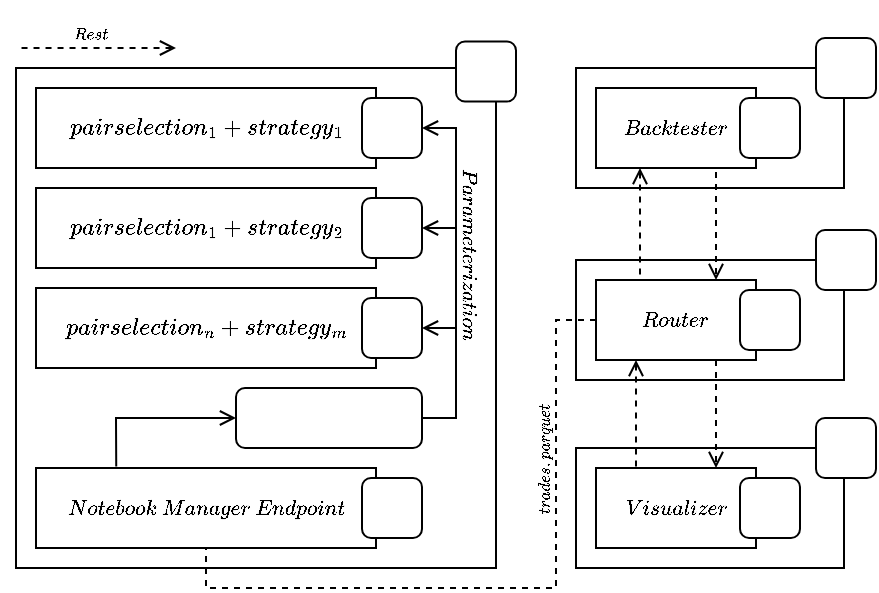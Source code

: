 <mxfile version="26.0.9">
  <diagram name="Seite-1" id="L7MVbHks1wC4qLw8l7rD">
    <mxGraphModel dx="731" dy="473" grid="1" gridSize="10" guides="1" tooltips="1" connect="1" arrows="1" fold="1" page="1" pageScale="1" pageWidth="827" pageHeight="1169" math="1" shadow="0">
      <root>
        <mxCell id="0" />
        <mxCell id="1" parent="0" />
        <mxCell id="TGkId5NlIgiJe03Q-OVa-39" value="" style="rounded=0;whiteSpace=wrap;html=1;" vertex="1" parent="1">
          <mxGeometry x="30" y="70" width="240" height="250" as="geometry" />
        </mxCell>
        <mxCell id="TGkId5NlIgiJe03Q-OVa-1" value="$$&amp;nbsp;pairselection_1 + strategy_1$$" style="rounded=0;whiteSpace=wrap;html=1;fontSize=10;" vertex="1" parent="1">
          <mxGeometry x="40" y="80" width="170" height="40" as="geometry" />
        </mxCell>
        <mxCell id="TGkId5NlIgiJe03Q-OVa-2" value="$$&amp;nbsp;pairselection_1 + strategy_2$$" style="rounded=0;whiteSpace=wrap;html=1;fontSize=10;" vertex="1" parent="1">
          <mxGeometry x="40" y="130" width="170" height="40" as="geometry" />
        </mxCell>
        <mxCell id="TGkId5NlIgiJe03Q-OVa-3" value="$$&amp;nbsp;pairselection_n + strategy_m$$" style="rounded=0;whiteSpace=wrap;html=1;fontSize=10;" vertex="1" parent="1">
          <mxGeometry x="40" y="180" width="170" height="40" as="geometry" />
        </mxCell>
        <mxCell id="TGkId5NlIgiJe03Q-OVa-9" value="" style="whiteSpace=wrap;html=1;aspect=fixed;rounded=1;" vertex="1" parent="1">
          <mxGeometry x="203" y="85" width="30" height="30" as="geometry" />
        </mxCell>
        <mxCell id="TGkId5NlIgiJe03Q-OVa-10" value="" style="whiteSpace=wrap;html=1;aspect=fixed;rounded=1;" vertex="1" parent="1">
          <mxGeometry x="203" y="135" width="30" height="30" as="geometry" />
        </mxCell>
        <mxCell id="TGkId5NlIgiJe03Q-OVa-11" value="" style="whiteSpace=wrap;html=1;aspect=fixed;rounded=1;" vertex="1" parent="1">
          <mxGeometry x="203" y="185" width="30" height="30" as="geometry" />
        </mxCell>
        <mxCell id="TGkId5NlIgiJe03Q-OVa-12" value="" style="shape=image;verticalLabelPosition=bottom;labelBackgroundColor=default;verticalAlign=top;aspect=fixed;imageAspect=0;image=https://upload.wikimedia.org/wikipedia/commons/thumb/3/38/Jupyter_logo.svg/1200px-Jupyter_logo.svg.png;" vertex="1" parent="1">
          <mxGeometry x="207.22" y="87.5" width="21.56" height="25" as="geometry" />
        </mxCell>
        <mxCell id="TGkId5NlIgiJe03Q-OVa-13" value="" style="shape=image;verticalLabelPosition=bottom;labelBackgroundColor=default;verticalAlign=top;aspect=fixed;imageAspect=0;image=https://upload.wikimedia.org/wikipedia/commons/thumb/3/38/Jupyter_logo.svg/1200px-Jupyter_logo.svg.png;" vertex="1" parent="1">
          <mxGeometry x="207.22" y="137.5" width="21.56" height="25" as="geometry" />
        </mxCell>
        <mxCell id="TGkId5NlIgiJe03Q-OVa-14" value="" style="shape=image;verticalLabelPosition=bottom;labelBackgroundColor=default;verticalAlign=top;aspect=fixed;imageAspect=0;image=https://upload.wikimedia.org/wikipedia/commons/thumb/3/38/Jupyter_logo.svg/1200px-Jupyter_logo.svg.png;" vertex="1" parent="1">
          <mxGeometry x="207.22" y="187.5" width="21.56" height="25" as="geometry" />
        </mxCell>
        <mxCell id="TGkId5NlIgiJe03Q-OVa-21" value="&lt;span style=&quot;color: rgb(0, 0, 0); font-family: Helvetica; font-style: normal; font-variant-ligatures: normal; font-variant-caps: normal; font-weight: 400; letter-spacing: normal; orphans: 2; text-indent: 0px; text-transform: none; widows: 2; word-spacing: 0px; -webkit-text-stroke-width: 0px; white-space: normal; background-color: rgb(251, 251, 251); text-decoration-thickness: initial; text-decoration-style: initial; text-decoration-color: initial; float: none; display: inline !important;&quot;&gt;$$&amp;nbsp;Parameterization$$&lt;/span&gt;" style="text;whiteSpace=wrap;html=1;rotation=90;align=center;fontSize=9;" vertex="1" parent="1">
          <mxGeometry x="213.22" y="143.5" width="90" height="40" as="geometry" />
        </mxCell>
        <mxCell id="TGkId5NlIgiJe03Q-OVa-29" value="" style="rounded=1;whiteSpace=wrap;html=1;" vertex="1" parent="1">
          <mxGeometry x="140" y="230" width="93" height="30" as="geometry" />
        </mxCell>
        <mxCell id="TGkId5NlIgiJe03Q-OVa-30" value="" style="endArrow=open;html=1;rounded=0;exitX=1;exitY=0.5;exitDx=0;exitDy=0;entryX=1;entryY=0.5;entryDx=0;entryDy=0;endFill=0;" edge="1" parent="1" source="TGkId5NlIgiJe03Q-OVa-29" target="TGkId5NlIgiJe03Q-OVa-11">
          <mxGeometry width="50" height="50" relative="1" as="geometry">
            <mxPoint x="240" y="250" as="sourcePoint" />
            <mxPoint x="290" y="200" as="targetPoint" />
            <Array as="points">
              <mxPoint x="250" y="245" />
              <mxPoint x="250" y="200" />
            </Array>
          </mxGeometry>
        </mxCell>
        <mxCell id="TGkId5NlIgiJe03Q-OVa-31" value="" style="endArrow=open;html=1;rounded=0;exitX=1;exitY=0.5;exitDx=0;exitDy=0;entryX=1;entryY=0.5;entryDx=0;entryDy=0;endFill=0;" edge="1" parent="1" source="TGkId5NlIgiJe03Q-OVa-29" target="TGkId5NlIgiJe03Q-OVa-10">
          <mxGeometry width="50" height="50" relative="1" as="geometry">
            <mxPoint x="243" y="255" as="sourcePoint" />
            <mxPoint x="243" y="210" as="targetPoint" />
            <Array as="points">
              <mxPoint x="250" y="245" />
              <mxPoint x="250" y="150" />
            </Array>
          </mxGeometry>
        </mxCell>
        <mxCell id="TGkId5NlIgiJe03Q-OVa-32" value="" style="endArrow=open;html=1;rounded=0;exitX=1;exitY=0.5;exitDx=0;exitDy=0;entryX=1;entryY=0.5;entryDx=0;entryDy=0;endFill=0;" edge="1" parent="1" source="TGkId5NlIgiJe03Q-OVa-29" target="TGkId5NlIgiJe03Q-OVa-9">
          <mxGeometry width="50" height="50" relative="1" as="geometry">
            <mxPoint x="270" y="232.5" as="sourcePoint" />
            <mxPoint x="270" y="137.5" as="targetPoint" />
            <Array as="points">
              <mxPoint x="250" y="245" />
              <mxPoint x="250" y="190" />
              <mxPoint x="250" y="100" />
            </Array>
          </mxGeometry>
        </mxCell>
        <mxCell id="TGkId5NlIgiJe03Q-OVa-33" value="" style="shape=image;verticalLabelPosition=bottom;labelBackgroundColor=default;verticalAlign=top;aspect=fixed;imageAspect=0;image=https://media.githubusercontent.com/media/nteract/logos/master/nteract_papermill/exports/images/png/papermill_logo_wide.png;" vertex="1" parent="1">
          <mxGeometry x="147.11" y="235.63" width="78.78" height="18.74" as="geometry" />
        </mxCell>
        <mxCell id="TGkId5NlIgiJe03Q-OVa-34" value="&lt;span&gt;$$ Notebook \ Manager \ Endpoint $$&lt;/span&gt;" style="rounded=0;whiteSpace=wrap;html=1;fontSize=9;" vertex="1" parent="1">
          <mxGeometry x="40" y="270" width="170" height="40" as="geometry" />
        </mxCell>
        <mxCell id="TGkId5NlIgiJe03Q-OVa-35" value="" style="whiteSpace=wrap;html=1;aspect=fixed;rounded=1;" vertex="1" parent="1">
          <mxGeometry x="203" y="275" width="30" height="30" as="geometry" />
        </mxCell>
        <mxCell id="TGkId5NlIgiJe03Q-OVa-36" value="" style="shape=image;verticalLabelPosition=bottom;labelBackgroundColor=default;verticalAlign=top;aspect=fixed;imageAspect=0;image=https://upload.wikimedia.org/wikipedia/commons/thumb/c/c3/Python-logo-notext.svg/1869px-Python-logo-notext.svg.png;clipPath=inset(0% 7.88% 15.33% 0%);" vertex="1" parent="1">
          <mxGeometry x="207.11" y="279" width="21.79" height="22" as="geometry" />
        </mxCell>
        <mxCell id="TGkId5NlIgiJe03Q-OVa-38" value="" style="endArrow=open;html=1;rounded=0;exitX=0.236;exitY=-0.019;exitDx=0;exitDy=0;entryX=0;entryY=0.5;entryDx=0;entryDy=0;exitPerimeter=0;endFill=0;" edge="1" parent="1" source="TGkId5NlIgiJe03Q-OVa-34" target="TGkId5NlIgiJe03Q-OVa-29">
          <mxGeometry width="50" height="50" relative="1" as="geometry">
            <mxPoint x="120" y="360" as="sourcePoint" />
            <mxPoint x="170" y="310" as="targetPoint" />
            <Array as="points">
              <mxPoint x="80" y="245" />
            </Array>
          </mxGeometry>
        </mxCell>
        <mxCell id="TGkId5NlIgiJe03Q-OVa-40" value="" style="whiteSpace=wrap;html=1;aspect=fixed;rounded=1;" vertex="1" parent="1">
          <mxGeometry x="250" y="56.75" width="30" height="30" as="geometry" />
        </mxCell>
        <mxCell id="TGkId5NlIgiJe03Q-OVa-41" value="" style="shape=image;verticalLabelPosition=bottom;labelBackgroundColor=default;verticalAlign=top;aspect=fixed;imageAspect=0;image=https://cdn4.iconfinder.com/data/icons/logos-and-brands/512/97_Docker_logo_logos-512.png;" vertex="1" parent="1">
          <mxGeometry x="252.75" y="58.5" width="26.5" height="26.5" as="geometry" />
        </mxCell>
        <mxCell id="TGkId5NlIgiJe03Q-OVa-42" value="" style="rounded=0;whiteSpace=wrap;html=1;" vertex="1" parent="1">
          <mxGeometry x="310" y="70" width="134" height="60" as="geometry" />
        </mxCell>
        <mxCell id="TGkId5NlIgiJe03Q-OVa-44" value="&lt;span&gt;$$ Backtester $$&lt;/span&gt;" style="rounded=0;whiteSpace=wrap;html=1;fontSize=9;" vertex="1" parent="1">
          <mxGeometry x="320" y="80" width="80" height="40" as="geometry" />
        </mxCell>
        <mxCell id="TGkId5NlIgiJe03Q-OVa-47" value="" style="whiteSpace=wrap;html=1;aspect=fixed;rounded=1;" vertex="1" parent="1">
          <mxGeometry x="392" y="85" width="30" height="30" as="geometry" />
        </mxCell>
        <mxCell id="TGkId5NlIgiJe03Q-OVa-48" value="" style="shape=image;verticalLabelPosition=bottom;labelBackgroundColor=default;verticalAlign=top;aspect=fixed;imageAspect=0;image=https://upload.wikimedia.org/wikipedia/commons/thumb/c/c3/Python-logo-notext.svg/1869px-Python-logo-notext.svg.png;clipPath=inset(0% 7.88% 15.33% 0%);" vertex="1" parent="1">
          <mxGeometry x="396.11" y="89" width="21.79" height="22" as="geometry" />
        </mxCell>
        <mxCell id="TGkId5NlIgiJe03Q-OVa-51" value="" style="whiteSpace=wrap;html=1;aspect=fixed;rounded=1;" vertex="1" parent="1">
          <mxGeometry x="430" y="55" width="30" height="30" as="geometry" />
        </mxCell>
        <mxCell id="TGkId5NlIgiJe03Q-OVa-52" value="" style="shape=image;verticalLabelPosition=bottom;labelBackgroundColor=default;verticalAlign=top;aspect=fixed;imageAspect=0;image=https://cdn4.iconfinder.com/data/icons/logos-and-brands/512/97_Docker_logo_logos-512.png;" vertex="1" parent="1">
          <mxGeometry x="432.75" y="56.75" width="26.5" height="26.5" as="geometry" />
        </mxCell>
        <mxCell id="TGkId5NlIgiJe03Q-OVa-54" value="" style="rounded=0;whiteSpace=wrap;html=1;" vertex="1" parent="1">
          <mxGeometry x="310" y="260" width="134" height="60" as="geometry" />
        </mxCell>
        <mxCell id="TGkId5NlIgiJe03Q-OVa-55" value="&lt;span&gt;$$ Visualizer&amp;nbsp;$$&lt;/span&gt;" style="rounded=0;whiteSpace=wrap;html=1;fontSize=9;" vertex="1" parent="1">
          <mxGeometry x="320" y="270" width="80" height="40" as="geometry" />
        </mxCell>
        <mxCell id="TGkId5NlIgiJe03Q-OVa-56" value="" style="whiteSpace=wrap;html=1;aspect=fixed;rounded=1;" vertex="1" parent="1">
          <mxGeometry x="392" y="275" width="30" height="30" as="geometry" />
        </mxCell>
        <mxCell id="TGkId5NlIgiJe03Q-OVa-58" value="" style="whiteSpace=wrap;html=1;aspect=fixed;rounded=1;" vertex="1" parent="1">
          <mxGeometry x="430" y="245" width="30" height="30" as="geometry" />
        </mxCell>
        <mxCell id="TGkId5NlIgiJe03Q-OVa-59" value="" style="shape=image;verticalLabelPosition=bottom;labelBackgroundColor=default;verticalAlign=top;aspect=fixed;imageAspect=0;image=https://cdn4.iconfinder.com/data/icons/logos-and-brands/512/97_Docker_logo_logos-512.png;" vertex="1" parent="1">
          <mxGeometry x="432.75" y="246.75" width="26.5" height="26.5" as="geometry" />
        </mxCell>
        <mxCell id="TGkId5NlIgiJe03Q-OVa-61" value="" style="shape=image;verticalLabelPosition=bottom;labelBackgroundColor=default;verticalAlign=top;aspect=fixed;imageAspect=0;image=https://images.seeklogo.com/logo-png/44/2/streamlit-logo-png_seeklogo-441815.png;" vertex="1" parent="1">
          <mxGeometry x="393.57" y="276.57" width="26.87" height="26.87" as="geometry" />
        </mxCell>
        <mxCell id="TGkId5NlIgiJe03Q-OVa-62" value="" style="rounded=0;whiteSpace=wrap;html=1;" vertex="1" parent="1">
          <mxGeometry x="310" y="166" width="134" height="60" as="geometry" />
        </mxCell>
        <mxCell id="TGkId5NlIgiJe03Q-OVa-63" value="$$ Router $$" style="rounded=0;whiteSpace=wrap;html=1;fontSize=9;" vertex="1" parent="1">
          <mxGeometry x="320" y="176" width="80" height="40" as="geometry" />
        </mxCell>
        <mxCell id="TGkId5NlIgiJe03Q-OVa-64" value="" style="whiteSpace=wrap;html=1;aspect=fixed;rounded=1;" vertex="1" parent="1">
          <mxGeometry x="392" y="181" width="30" height="30" as="geometry" />
        </mxCell>
        <mxCell id="TGkId5NlIgiJe03Q-OVa-65" value="" style="shape=image;verticalLabelPosition=bottom;labelBackgroundColor=default;verticalAlign=top;aspect=fixed;imageAspect=0;image=https://upload.wikimedia.org/wikipedia/commons/thumb/c/c3/Python-logo-notext.svg/1869px-Python-logo-notext.svg.png;clipPath=inset(0% 7.88% 15.33% 0%);" vertex="1" parent="1">
          <mxGeometry x="396.11" y="185" width="21.79" height="22" as="geometry" />
        </mxCell>
        <mxCell id="TGkId5NlIgiJe03Q-OVa-66" value="" style="whiteSpace=wrap;html=1;aspect=fixed;rounded=1;" vertex="1" parent="1">
          <mxGeometry x="430" y="151" width="30" height="30" as="geometry" />
        </mxCell>
        <mxCell id="TGkId5NlIgiJe03Q-OVa-67" value="" style="shape=image;verticalLabelPosition=bottom;labelBackgroundColor=default;verticalAlign=top;aspect=fixed;imageAspect=0;image=https://cdn4.iconfinder.com/data/icons/logos-and-brands/512/97_Docker_logo_logos-512.png;" vertex="1" parent="1">
          <mxGeometry x="432.75" y="152.75" width="26.5" height="26.5" as="geometry" />
        </mxCell>
        <mxCell id="TGkId5NlIgiJe03Q-OVa-68" value="" style="endArrow=none;html=1;rounded=0;exitX=0;exitY=0.5;exitDx=0;exitDy=0;startFill=0;dashed=1;" edge="1" parent="1" source="TGkId5NlIgiJe03Q-OVa-63">
          <mxGeometry width="50" height="50" relative="1" as="geometry">
            <mxPoint x="300" y="200" as="sourcePoint" />
            <mxPoint x="125" y="310" as="targetPoint" />
            <Array as="points">
              <mxPoint x="300" y="196" />
              <mxPoint x="300" y="330" />
              <mxPoint x="125" y="330" />
            </Array>
          </mxGeometry>
        </mxCell>
        <mxCell id="TGkId5NlIgiJe03Q-OVa-69" value="&lt;span style=&quot;color: rgb(0, 0, 0); font-family: Helvetica; font-style: normal; font-variant-ligatures: normal; font-variant-caps: normal; font-weight: 400; letter-spacing: normal; orphans: 2; text-indent: 0px; text-transform: none; widows: 2; word-spacing: 0px; -webkit-text-stroke-width: 0px; white-space: normal; background-color: rgb(251, 251, 251); text-decoration-thickness: initial; text-decoration-style: initial; text-decoration-color: initial; float: none; display: inline !important;&quot;&gt;$$ trades.parquet$$&lt;/span&gt;" style="text;whiteSpace=wrap;html=1;rotation=-90;align=center;fontSize=7;" vertex="1" parent="1">
          <mxGeometry x="252" y="245" width="90" height="40" as="geometry" />
        </mxCell>
        <mxCell id="TGkId5NlIgiJe03Q-OVa-70" value="" style="endArrow=none;html=1;rounded=0;exitX=0.25;exitY=1;exitDx=0;exitDy=0;entryX=0.25;entryY=0;entryDx=0;entryDy=0;startArrow=open;startFill=0;dashed=1;" edge="1" parent="1" source="TGkId5NlIgiJe03Q-OVa-63" target="TGkId5NlIgiJe03Q-OVa-55">
          <mxGeometry width="50" height="50" relative="1" as="geometry">
            <mxPoint x="390" y="280" as="sourcePoint" />
            <mxPoint x="440" y="230" as="targetPoint" />
          </mxGeometry>
        </mxCell>
        <mxCell id="TGkId5NlIgiJe03Q-OVa-71" value="" style="endArrow=open;html=1;rounded=0;exitX=0.75;exitY=1;exitDx=0;exitDy=0;entryX=0.75;entryY=0;entryDx=0;entryDy=0;endFill=0;dashed=1;" edge="1" parent="1" source="TGkId5NlIgiJe03Q-OVa-63" target="TGkId5NlIgiJe03Q-OVa-55">
          <mxGeometry width="50" height="50" relative="1" as="geometry">
            <mxPoint x="391.64" y="226" as="sourcePoint" />
            <mxPoint x="391.64" y="280" as="targetPoint" />
          </mxGeometry>
        </mxCell>
        <mxCell id="TGkId5NlIgiJe03Q-OVa-72" value="" style="endArrow=none;html=1;rounded=0;exitX=0.25;exitY=1;exitDx=0;exitDy=0;entryX=0.25;entryY=0;entryDx=0;entryDy=0;startArrow=open;startFill=0;dashed=1;" edge="1" parent="1">
          <mxGeometry width="50" height="50" relative="1" as="geometry">
            <mxPoint x="342" y="120" as="sourcePoint" />
            <mxPoint x="342" y="174" as="targetPoint" />
          </mxGeometry>
        </mxCell>
        <mxCell id="TGkId5NlIgiJe03Q-OVa-73" value="" style="endArrow=open;html=1;rounded=0;exitX=0.75;exitY=1;exitDx=0;exitDy=0;entryX=0.75;entryY=0;entryDx=0;entryDy=0;endFill=0;dashed=1;" edge="1" parent="1">
          <mxGeometry width="50" height="50" relative="1" as="geometry">
            <mxPoint x="380" y="122" as="sourcePoint" />
            <mxPoint x="380" y="176" as="targetPoint" />
          </mxGeometry>
        </mxCell>
        <mxCell id="TGkId5NlIgiJe03Q-OVa-74" value="" style="endArrow=none;html=1;rounded=0;startArrow=open;startFill=0;dashed=1;" edge="1" parent="1">
          <mxGeometry width="50" height="50" relative="1" as="geometry">
            <mxPoint x="110" y="60" as="sourcePoint" />
            <mxPoint x="30" y="60" as="targetPoint" />
          </mxGeometry>
        </mxCell>
        <mxCell id="TGkId5NlIgiJe03Q-OVa-75" value="&lt;span style=&quot;color: rgb(0, 0, 0); font-family: Helvetica; font-style: normal; font-variant-ligatures: normal; font-variant-caps: normal; font-weight: 400; letter-spacing: normal; orphans: 2; text-indent: 0px; text-transform: none; widows: 2; word-spacing: 0px; -webkit-text-stroke-width: 0px; white-space: normal; background-color: rgb(251, 251, 251); text-decoration-thickness: initial; text-decoration-style: initial; text-decoration-color: initial; float: none; display: inline !important;&quot;&gt;$$ Rest$$&lt;/span&gt;" style="text;whiteSpace=wrap;html=1;rotation=0;align=center;fontSize=7;" vertex="1" parent="1">
          <mxGeometry x="23" y="36" width="90" height="40" as="geometry" />
        </mxCell>
      </root>
    </mxGraphModel>
  </diagram>
</mxfile>
